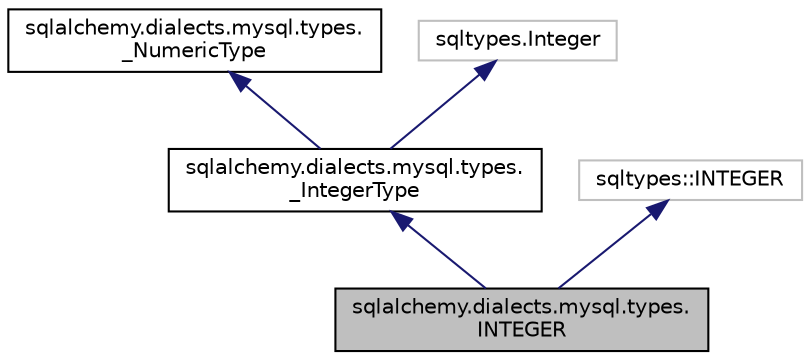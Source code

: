 digraph "sqlalchemy.dialects.mysql.types.INTEGER"
{
 // LATEX_PDF_SIZE
  edge [fontname="Helvetica",fontsize="10",labelfontname="Helvetica",labelfontsize="10"];
  node [fontname="Helvetica",fontsize="10",shape=record];
  Node1 [label="sqlalchemy.dialects.mysql.types.\lINTEGER",height=0.2,width=0.4,color="black", fillcolor="grey75", style="filled", fontcolor="black",tooltip=" "];
  Node2 -> Node1 [dir="back",color="midnightblue",fontsize="10",style="solid",fontname="Helvetica"];
  Node2 [label="sqlalchemy.dialects.mysql.types.\l_IntegerType",height=0.2,width=0.4,color="black", fillcolor="white", style="filled",URL="$classsqlalchemy_1_1dialects_1_1mysql_1_1types_1_1__IntegerType.html",tooltip=" "];
  Node3 -> Node2 [dir="back",color="midnightblue",fontsize="10",style="solid",fontname="Helvetica"];
  Node3 [label="sqlalchemy.dialects.mysql.types.\l_NumericType",height=0.2,width=0.4,color="black", fillcolor="white", style="filled",URL="$classsqlalchemy_1_1dialects_1_1mysql_1_1types_1_1__NumericType.html",tooltip=" "];
  Node4 -> Node2 [dir="back",color="midnightblue",fontsize="10",style="solid",fontname="Helvetica"];
  Node4 [label="sqltypes.Integer",height=0.2,width=0.4,color="grey75", fillcolor="white", style="filled",tooltip=" "];
  Node5 -> Node1 [dir="back",color="midnightblue",fontsize="10",style="solid",fontname="Helvetica"];
  Node5 [label="sqltypes::INTEGER",height=0.2,width=0.4,color="grey75", fillcolor="white", style="filled",tooltip=" "];
}
